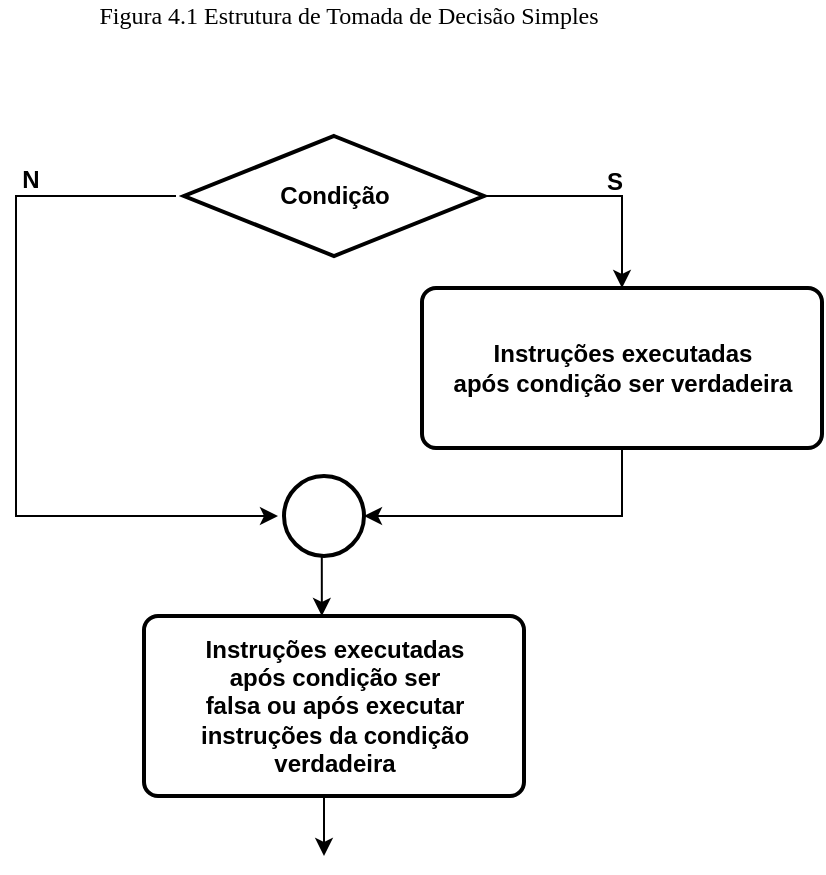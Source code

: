 <mxfile version="16.5.1" type="device"><diagram id="8RO5AQSrTWEt7Hv5ib6g" name="Page-1"><mxGraphModel dx="1354" dy="878" grid="1" gridSize="10" guides="1" tooltips="1" connect="1" arrows="1" fold="1" page="1" pageScale="1" pageWidth="827" pageHeight="1169" math="0" shadow="0"><root><mxCell id="0"/><mxCell id="1" parent="0"/><mxCell id="E9DyT9lFF7Z3ayfvVpgy-1" value="&lt;font face=&quot;Verdana&quot;&gt;Figura 4.1 Estrutura de Tomada de Decisão Simples&lt;br&gt;&lt;br&gt;&lt;/font&gt;" style="text;html=1;align=center;verticalAlign=middle;resizable=0;points=[];autosize=1;strokeColor=none;fillColor=none;" vertex="1" parent="1"><mxGeometry x="215" y="12" width="330" height="30" as="geometry"/></mxCell><mxCell id="E9DyT9lFF7Z3ayfvVpgy-2" value="" style="group" vertex="1" connectable="0" parent="1"><mxGeometry x="211" y="80" width="406" height="360" as="geometry"/></mxCell><mxCell id="mf2_XB0H7pCCD-a2B2bh-3" value="" style="strokeWidth=2;html=1;shape=mxgraph.flowchart.start_2;whiteSpace=wrap;" parent="E9DyT9lFF7Z3ayfvVpgy-2" vertex="1"><mxGeometry x="137" y="170" width="40" height="40" as="geometry"/></mxCell><mxCell id="mf2_XB0H7pCCD-a2B2bh-8" value="" style="group" parent="E9DyT9lFF7Z3ayfvVpgy-2" vertex="1" connectable="0"><mxGeometry x="206" y="76" width="200" height="80" as="geometry"/></mxCell><mxCell id="mf2_XB0H7pCCD-a2B2bh-2" value="" style="rounded=1;whiteSpace=wrap;html=1;absoluteArcSize=1;arcSize=14;strokeWidth=2;" parent="mf2_XB0H7pCCD-a2B2bh-8" vertex="1"><mxGeometry width="200" height="80" as="geometry"/></mxCell><mxCell id="mf2_XB0H7pCCD-a2B2bh-4" value="&lt;b&gt;Instruções executadas&lt;br&gt;após condição ser verdadeira&lt;/b&gt;" style="text;html=1;align=center;verticalAlign=middle;resizable=0;points=[];;autosize=1;" parent="mf2_XB0H7pCCD-a2B2bh-8" vertex="1"><mxGeometry x="10" y="25" width="180" height="30" as="geometry"/></mxCell><mxCell id="mf2_XB0H7pCCD-a2B2bh-9" value="" style="group" parent="E9DyT9lFF7Z3ayfvVpgy-2" vertex="1" connectable="0"><mxGeometry x="67" y="240" width="190" height="90" as="geometry"/></mxCell><mxCell id="mf2_XB0H7pCCD-a2B2bh-6" value="" style="rounded=1;whiteSpace=wrap;html=1;absoluteArcSize=1;arcSize=14;strokeWidth=2;" parent="mf2_XB0H7pCCD-a2B2bh-9" vertex="1"><mxGeometry width="190" height="90" as="geometry"/></mxCell><mxCell id="mf2_XB0H7pCCD-a2B2bh-7" value="Instruções executadas&lt;br&gt;após condição ser &lt;br&gt;falsa ou após executar&lt;br&gt;instruções da condição &lt;br&gt;verdadeira" style="text;html=1;align=center;verticalAlign=middle;resizable=0;points=[];;autosize=1;fontStyle=1" parent="mf2_XB0H7pCCD-a2B2bh-9" vertex="1"><mxGeometry x="20" y="5" width="150" height="80" as="geometry"/></mxCell><mxCell id="mf2_XB0H7pCCD-a2B2bh-10" value="" style="group" parent="E9DyT9lFF7Z3ayfvVpgy-2" vertex="1" connectable="0"><mxGeometry x="87" width="150" height="60" as="geometry"/></mxCell><mxCell id="mf2_XB0H7pCCD-a2B2bh-1" value="" style="strokeWidth=2;html=1;shape=mxgraph.flowchart.decision;whiteSpace=wrap;" parent="mf2_XB0H7pCCD-a2B2bh-10" vertex="1"><mxGeometry width="150" height="60" as="geometry"/></mxCell><mxCell id="mf2_XB0H7pCCD-a2B2bh-5" value="&lt;b&gt;Condição&lt;/b&gt;" style="text;html=1;align=center;verticalAlign=middle;resizable=0;points=[];;autosize=1;" parent="mf2_XB0H7pCCD-a2B2bh-10" vertex="1"><mxGeometry x="40" y="20" width="70" height="20" as="geometry"/></mxCell><mxCell id="mf2_XB0H7pCCD-a2B2bh-11" style="edgeStyle=orthogonalEdgeStyle;rounded=0;orthogonalLoop=1;jettySize=auto;html=1;exitX=1;exitY=0.5;exitDx=0;exitDy=0;exitPerimeter=0;entryX=0.5;entryY=0;entryDx=0;entryDy=0;" parent="E9DyT9lFF7Z3ayfvVpgy-2" source="mf2_XB0H7pCCD-a2B2bh-1" target="mf2_XB0H7pCCD-a2B2bh-2" edge="1"><mxGeometry relative="1" as="geometry"/></mxCell><mxCell id="mf2_XB0H7pCCD-a2B2bh-16" style="edgeStyle=orthogonalEdgeStyle;rounded=0;orthogonalLoop=1;jettySize=auto;html=1;exitX=0.5;exitY=1;exitDx=0;exitDy=0;exitPerimeter=0;entryX=0.468;entryY=0;entryDx=0;entryDy=0;entryPerimeter=0;" parent="E9DyT9lFF7Z3ayfvVpgy-2" source="mf2_XB0H7pCCD-a2B2bh-3" target="mf2_XB0H7pCCD-a2B2bh-6" edge="1"><mxGeometry relative="1" as="geometry"/></mxCell><mxCell id="mf2_XB0H7pCCD-a2B2bh-13" style="edgeStyle=orthogonalEdgeStyle;rounded=0;orthogonalLoop=1;jettySize=auto;html=1;exitX=0.5;exitY=1;exitDx=0;exitDy=0;entryX=1;entryY=0.5;entryDx=0;entryDy=0;entryPerimeter=0;" parent="E9DyT9lFF7Z3ayfvVpgy-2" source="mf2_XB0H7pCCD-a2B2bh-2" target="mf2_XB0H7pCCD-a2B2bh-3" edge="1"><mxGeometry relative="1" as="geometry"/></mxCell><mxCell id="mf2_XB0H7pCCD-a2B2bh-14" style="edgeStyle=orthogonalEdgeStyle;rounded=0;orthogonalLoop=1;jettySize=auto;html=1;exitX=0;exitY=0.5;exitDx=0;exitDy=0;exitPerimeter=0;" parent="E9DyT9lFF7Z3ayfvVpgy-2" edge="1"><mxGeometry relative="1" as="geometry"><mxPoint x="83" y="30" as="sourcePoint"/><mxPoint x="134" y="190" as="targetPoint"/><Array as="points"><mxPoint x="3" y="30"/><mxPoint x="3" y="190"/><mxPoint x="134" y="190"/></Array></mxGeometry></mxCell><mxCell id="mf2_XB0H7pCCD-a2B2bh-15" value="&lt;b&gt;N&lt;br&gt;&lt;/b&gt;" style="text;html=1;align=center;verticalAlign=middle;resizable=0;points=[];;autosize=1;" parent="E9DyT9lFF7Z3ayfvVpgy-2" vertex="1"><mxGeometry y="12" width="20" height="20" as="geometry"/></mxCell><mxCell id="mf2_XB0H7pCCD-a2B2bh-19" style="edgeStyle=orthogonalEdgeStyle;rounded=0;orthogonalLoop=1;jettySize=auto;html=1;exitX=0.5;exitY=1;exitDx=0;exitDy=0;" parent="E9DyT9lFF7Z3ayfvVpgy-2" edge="1"><mxGeometry relative="1" as="geometry"><mxPoint x="157" y="360" as="targetPoint"/><mxPoint x="157" y="330" as="sourcePoint"/></mxGeometry></mxCell><mxCell id="mf2_XB0H7pCCD-a2B2bh-20" value="&lt;b&gt;S&lt;/b&gt;" style="text;html=1;align=center;verticalAlign=middle;resizable=0;points=[];;autosize=1;" parent="E9DyT9lFF7Z3ayfvVpgy-2" vertex="1"><mxGeometry x="292" y="13" width="20" height="20" as="geometry"/></mxCell></root></mxGraphModel></diagram></mxfile>